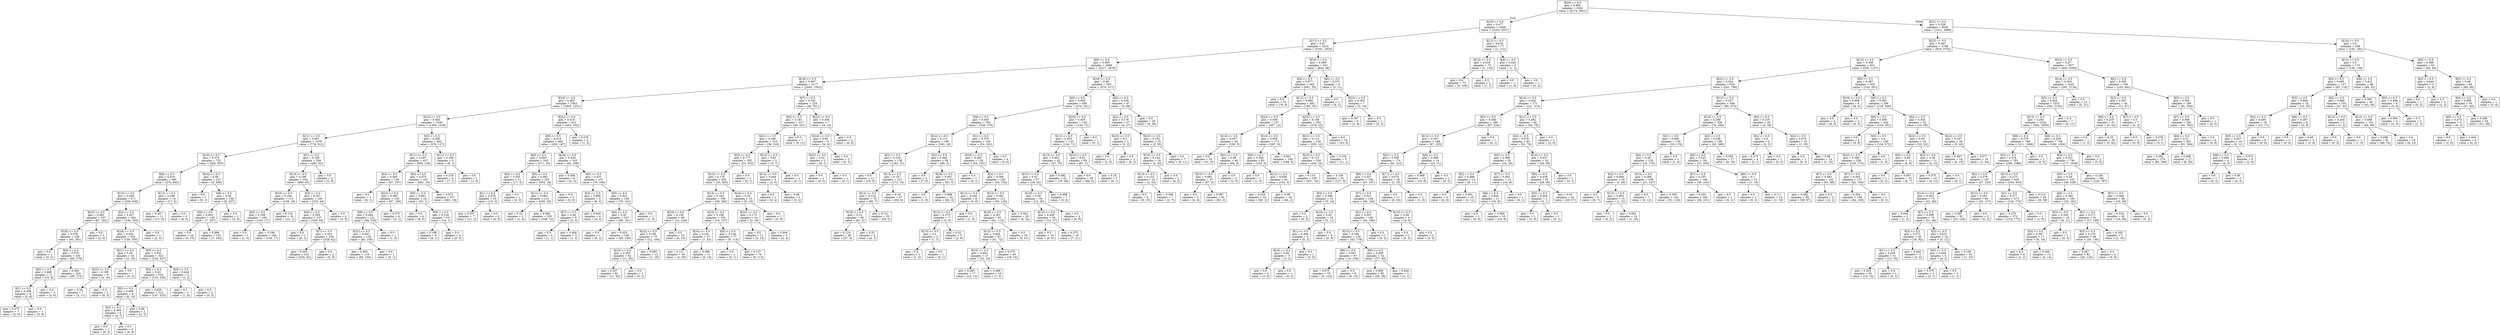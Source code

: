 digraph Tree {
node [shape=box] ;
0 [label="X[20] <= 0.5\ngini = 0.485\nsamples = 6342\nvalue = [4174, 5921]"] ;
1 [label="X[10] <= 0.5\ngini = 0.477\nsamples = 3308\nvalue = [3163, 2037]"] ;
0 -> 1 [labeldistance=2.5, labelangle=45, headlabel="True"] ;
2 [label="X[17] <= 0.5\ngini = 0.47\nsamples = 3231\nvalue = [3161, 1925]"] ;
1 -> 2 ;
3 [label="X[6] <= 0.5\ngini = 0.495\nsamples = 2680\nvalue = [2317, 1879]"] ;
2 -> 3 ;
4 [label="X[18] <= 0.5\ngini = 0.497\nsamples = 2177\nvalue = [1843, 1562]"] ;
3 -> 4 ;
5 [label="X[14] <= 0.5\ngini = 0.482\nsamples = 1953\nvalue = [1803, 1231]"] ;
4 -> 5 ;
6 [label="X[15] <= 0.5\ngini = 0.492\nsamples = 1540\nvalue = [1350, 1039]"] ;
5 -> 6 ;
7 [label="X[11] <= 0.5\ngini = 0.497\nsamples = 1078\nvalue = [774, 912]"] ;
6 -> 7 ;
8 [label="X[16] <= 0.5\ngini = 0.374\nsamples = 722\nvalue = [282, 850]"] ;
7 -> 8 ;
9 [label="X[8] <= 0.5\ngini = 0.419\nsamples = 585\nvalue = [273, 642]"] ;
8 -> 9 ;
10 [label="X[13] <= 0.5\ngini = 0.409\nsamples = 571\nvalue = [256, 636]"] ;
9 -> 10 ;
11 [label="X[23] <= 0.5\ngini = 0.382\nsamples = 237\nvalue = [97, 281]"] ;
10 -> 11 ;
12 [label="X[24] <= 0.5\ngini = 0.378\nsamples = 236\nvalue = [95, 281]"] ;
11 -> 12 ;
13 [label="gini = 0.0\nsamples = 1\nvalue = [0, 2]"] ;
12 -> 13 ;
14 [label="X[4] <= 0.5\ngini = 0.379\nsamples = 235\nvalue = [95, 279]"] ;
12 -> 14 ;
15 [label="X[0] <= 0.5\ngini = 0.469\nsamples = 11\nvalue = [10, 6]"] ;
14 -> 15 ;
16 [label="X[1] <= 0.5\ngini = 0.496\nsamples = 8\nvalue = [5, 6]"] ;
15 -> 16 ;
17 [label="gini = 0.375\nsamples = 7\nvalue = [2, 6]"] ;
16 -> 17 ;
18 [label="gini = 0.0\nsamples = 1\nvalue = [3, 0]"] ;
16 -> 18 ;
19 [label="gini = 0.0\nsamples = 3\nvalue = [5, 0]"] ;
15 -> 19 ;
20 [label="gini = 0.362\nsamples = 224\nvalue = [85, 273]"] ;
14 -> 20 ;
21 [label="gini = 0.0\nsamples = 1\nvalue = [2, 0]"] ;
11 -> 21 ;
22 [label="X[2] <= 0.5\ngini = 0.427\nsamples = 334\nvalue = [159, 355]"] ;
10 -> 22 ;
23 [label="X[24] <= 0.5\ngini = 0.424\nsamples = 333\nvalue = [156, 355]"] ;
22 -> 23 ;
24 [label="X[21] <= 0.5\ngini = 0.18\nsamples = 10\nvalue = [2, 18]"] ;
23 -> 24 ;
25 [label="X[22] <= 0.5\ngini = 0.198\nsamples = 9\nvalue = [2, 16]"] ;
24 -> 25 ;
26 [label="gini = 0.26\nsamples = 7\nvalue = [2, 11]"] ;
25 -> 26 ;
27 [label="gini = 0.0\nsamples = 2\nvalue = [0, 5]"] ;
25 -> 27 ;
28 [label="gini = 0.0\nsamples = 1\nvalue = [0, 2]"] ;
24 -> 28 ;
29 [label="X[5] <= 0.5\ngini = 0.431\nsamples = 323\nvalue = [154, 337]"] ;
23 -> 29 ;
30 [label="X[4] <= 0.5\ngini = 0.43\nsamples = 320\nvalue = [153, 335]"] ;
29 -> 30 ;
31 [label="X[0] <= 0.5\ngini = 0.469\nsamples = 8\nvalue = [6, 10]"] ;
30 -> 31 ;
32 [label="X[3] <= 0.5\ngini = 0.463\nsamples = 6\nvalue = [4, 7]"] ;
31 -> 32 ;
33 [label="gini = 0.0\nsamples = 1\nvalue = [0, 3]"] ;
32 -> 33 ;
34 [label="gini = 0.5\nsamples = 5\nvalue = [4, 4]"] ;
32 -> 34 ;
35 [label="gini = 0.48\nsamples = 2\nvalue = [2, 3]"] ;
31 -> 35 ;
36 [label="gini = 0.429\nsamples = 312\nvalue = [147, 325]"] ;
30 -> 36 ;
37 [label="X[0] <= 0.5\ngini = 0.444\nsamples = 3\nvalue = [1, 2]"] ;
29 -> 37 ;
38 [label="gini = 0.0\nsamples = 1\nvalue = [1, 0]"] ;
37 -> 38 ;
39 [label="gini = 0.0\nsamples = 2\nvalue = [0, 2]"] ;
37 -> 39 ;
40 [label="gini = 0.0\nsamples = 1\nvalue = [3, 0]"] ;
22 -> 40 ;
41 [label="X[12] <= 0.5\ngini = 0.386\nsamples = 14\nvalue = [17, 6]"] ;
9 -> 41 ;
42 [label="gini = 0.457\nsamples = 11\nvalue = [11, 6]"] ;
41 -> 42 ;
43 [label="gini = 0.0\nsamples = 3\nvalue = [6, 0]"] ;
41 -> 43 ;
44 [label="X[24] <= 0.5\ngini = 0.08\nsamples = 137\nvalue = [9, 208]"] ;
8 -> 44 ;
45 [label="gini = 0.0\nsamples = 1\nvalue = [0, 1]"] ;
44 -> 45 ;
46 [label="X[8] <= 0.5\ngini = 0.08\nsamples = 136\nvalue = [9, 207]"] ;
44 -> 46 ;
47 [label="X[4] <= 0.5\ngini = 0.063\nsamples = 135\nvalue = [7, 207]"] ;
46 -> 47 ;
48 [label="gini = 0.0\nsamples = 10\nvalue = [0, 15]"] ;
47 -> 48 ;
49 [label="gini = 0.068\nsamples = 125\nvalue = [7, 192]"] ;
47 -> 49 ;
50 [label="gini = 0.0\nsamples = 1\nvalue = [2, 0]"] ;
46 -> 50 ;
51 [label="X[1] <= 0.5\ngini = 0.199\nsamples = 356\nvalue = [492, 62]"] ;
7 -> 51 ;
52 [label="X[13] <= 0.5\ngini = 0.199\nsamples = 354\nvalue = [490, 62]"] ;
51 -> 52 ;
53 [label="X[16] <= 0.5\ngini = 0.184\nsamples = 115\nvalue = [158, 18]"] ;
52 -> 53 ;
54 [label="X[4] <= 0.5\ngini = 0.188\nsamples = 105\nvalue = [145, 17]"] ;
53 -> 54 ;
55 [label="gini = 0.0\nsamples = 1\nvalue = [1, 0]"] ;
54 -> 55 ;
56 [label="gini = 0.189\nsamples = 104\nvalue = [144, 17]"] ;
54 -> 56 ;
57 [label="gini = 0.133\nsamples = 10\nvalue = [13, 1]"] ;
53 -> 57 ;
58 [label="X[5] <= 0.5\ngini = 0.207\nsamples = 239\nvalue = [332, 44]"] ;
52 -> 58 ;
59 [label="X[0] <= 0.5\ngini = 0.208\nsamples = 237\nvalue = [329, 44]"] ;
58 -> 59 ;
60 [label="gini = 0.0\nsamples = 1\nvalue = [0, 2]"] ;
59 -> 60 ;
61 [label="X[7] <= 0.5\ngini = 0.201\nsamples = 236\nvalue = [329, 42]"] ;
59 -> 61 ;
62 [label="gini = 0.203\nsamples = 233\nvalue = [324, 42]"] ;
61 -> 62 ;
63 [label="gini = 0.0\nsamples = 3\nvalue = [5, 0]"] ;
61 -> 63 ;
64 [label="gini = 0.0\nsamples = 2\nvalue = [3, 0]"] ;
58 -> 64 ;
65 [label="gini = 0.0\nsamples = 2\nvalue = [2, 0]"] ;
51 -> 65 ;
66 [label="X[3] <= 0.5\ngini = 0.296\nsamples = 462\nvalue = [576, 127]"] ;
6 -> 66 ;
67 [label="X[11] <= 0.5\ngini = 0.297\nsamples = 457\nvalue = [568, 126]"] ;
66 -> 67 ;
68 [label="X[4] <= 0.5\ngini = 0.495\nsamples = 126\nvalue = [87, 107]"] ;
67 -> 68 ;
69 [label="gini = 0.0\nsamples = 1\nvalue = [0, 1]"] ;
68 -> 69 ;
70 [label="X[23] <= 0.5\ngini = 0.495\nsamples = 125\nvalue = [87, 106]"] ;
68 -> 70 ;
71 [label="X[8] <= 0.5\ngini = 0.494\nsamples = 121\nvalue = [84, 105]"] ;
70 -> 71 ;
72 [label="X[22] <= 0.5\ngini = 0.493\nsamples = 120\nvalue = [83, 105]"] ;
71 -> 72 ;
73 [label="gini = 0.494\nsamples = 119\nvalue = [83, 104]"] ;
72 -> 73 ;
74 [label="gini = 0.0\nsamples = 1\nvalue = [0, 1]"] ;
72 -> 74 ;
75 [label="gini = 0.0\nsamples = 1\nvalue = [1, 0]"] ;
71 -> 75 ;
76 [label="gini = 0.375\nsamples = 4\nvalue = [3, 1]"] ;
70 -> 76 ;
77 [label="X[4] <= 0.5\ngini = 0.073\nsamples = 331\nvalue = [481, 19]"] ;
67 -> 77 ;
78 [label="X[0] <= 0.5\ngini = 0.091\nsamples = 14\nvalue = [20, 1]"] ;
77 -> 78 ;
79 [label="gini = 0.0\nsamples = 4\nvalue = [6, 0]"] ;
78 -> 79 ;
80 [label="X[5] <= 0.5\ngini = 0.124\nsamples = 10\nvalue = [14, 1]"] ;
78 -> 80 ;
81 [label="gini = 0.198\nsamples = 6\nvalue = [8, 1]"] ;
80 -> 81 ;
82 [label="gini = 0.0\nsamples = 4\nvalue = [6, 0]"] ;
80 -> 82 ;
83 [label="gini = 0.072\nsamples = 317\nvalue = [461, 18]"] ;
77 -> 83 ;
84 [label="X[11] <= 0.5\ngini = 0.198\nsamples = 5\nvalue = [8, 1]"] ;
66 -> 84 ;
85 [label="gini = 0.219\nsamples = 4\nvalue = [7, 1]"] ;
84 -> 85 ;
86 [label="gini = 0.0\nsamples = 1\nvalue = [1, 0]"] ;
84 -> 86 ;
87 [label="X[22] <= 0.5\ngini = 0.418\nsamples = 413\nvalue = [453, 192]"] ;
5 -> 87 ;
88 [label="X[9] <= 0.5\ngini = 0.414\nsamples = 408\nvalue = [452, 187]"] ;
87 -> 88 ;
89 [label="X[0] <= 0.5\ngini = 0.093\nsamples = 245\nvalue = [371, 19]"] ;
88 -> 89 ;
90 [label="X[4] <= 0.5\ngini = 0.255\nsamples = 11\nvalue = [17, 3]"] ;
89 -> 90 ;
91 [label="X[1] <= 0.5\ngini = 0.278\nsamples = 10\nvalue = [15, 3]"] ;
90 -> 91 ;
92 [label="gini = 0.337\nsamples = 7\nvalue = [11, 3]"] ;
91 -> 92 ;
93 [label="gini = 0.0\nsamples = 3\nvalue = [4, 0]"] ;
91 -> 93 ;
94 [label="gini = 0.0\nsamples = 1\nvalue = [2, 0]"] ;
90 -> 94 ;
95 [label="X[5] <= 0.5\ngini = 0.083\nsamples = 234\nvalue = [354, 16]"] ;
89 -> 95 ;
96 [label="X[11] <= 0.5\ngini = 0.084\nsamples = 231\nvalue = [349, 16]"] ;
95 -> 96 ;
97 [label="gini = 0.32\nsamples = 2\nvalue = [1, 4]"] ;
96 -> 97 ;
98 [label="gini = 0.064\nsamples = 229\nvalue = [348, 12]"] ;
96 -> 98 ;
99 [label="gini = 0.0\nsamples = 3\nvalue = [5, 0]"] ;
95 -> 99 ;
100 [label="X[24] <= 0.5\ngini = 0.439\nsamples = 163\nvalue = [81, 168]"] ;
88 -> 100 ;
101 [label="gini = 0.408\nsamples = 6\nvalue = [5, 2]"] ;
100 -> 101 ;
102 [label="X[0] <= 0.5\ngini = 0.431\nsamples = 157\nvalue = [76, 166]"] ;
100 -> 102 ;
103 [label="X[3] <= 0.5\ngini = 0.496\nsamples = 9\nvalue = [6, 5]"] ;
102 -> 103 ;
104 [label="X[7] <= 0.5\ngini = 0.48\nsamples = 5\nvalue = [2, 3]"] ;
103 -> 104 ;
105 [label="gini = 0.5\nsamples = 2\nvalue = [1, 1]"] ;
104 -> 105 ;
106 [label="gini = 0.444\nsamples = 3\nvalue = [1, 2]"] ;
104 -> 106 ;
107 [label="gini = 0.444\nsamples = 4\nvalue = [4, 2]"] ;
103 -> 107 ;
108 [label="X[5] <= 0.5\ngini = 0.422\nsamples = 148\nvalue = [70, 161]"] ;
102 -> 108 ;
109 [label="X[4] <= 0.5\ngini = 0.42\nsamples = 147\nvalue = [69, 161]"] ;
108 -> 109 ;
110 [label="gini = 0.0\nsamples = 1\nvalue = [0, 2]"] ;
109 -> 110 ;
111 [label="gini = 0.422\nsamples = 146\nvalue = [69, 159]"] ;
109 -> 111 ;
112 [label="gini = 0.0\nsamples = 1\nvalue = [1, 0]"] ;
108 -> 112 ;
113 [label="gini = 0.278\nsamples = 5\nvalue = [1, 5]"] ;
87 -> 113 ;
114 [label="X[7] <= 0.5\ngini = 0.192\nsamples = 224\nvalue = [40, 331]"] ;
4 -> 114 ;
115 [label="X[5] <= 0.5\ngini = 0.181\nsamples = 217\nvalue = [36, 321]"] ;
114 -> 115 ;
116 [label="X[21] <= 0.5\ngini = 0.186\nsamples = 210\nvalue = [36, 310]"] ;
115 -> 116 ;
117 [label="X[3] <= 0.5\ngini = 0.177\nsamples = 205\nvalue = [33, 303]"] ;
116 -> 117 ;
118 [label="X[15] <= 0.5\ngini = 0.178\nsamples = 204\nvalue = [33, 302]"] ;
117 -> 118 ;
119 [label="X[14] <= 0.5\ngini = 0.164\nsamples = 189\nvalue = [28, 283]"] ;
118 -> 119 ;
120 [label="X[24] <= 0.5\ngini = 0.159\nsamples = 85\nvalue = [12, 126]"] ;
119 -> 120 ;
121 [label="X[22] <= 0.5\ngini = 0.185\nsamples = 75\nvalue = [12, 104]"] ;
120 -> 121 ;
122 [label="X[16] <= 0.5\ngini = 0.203\nsamples = 62\nvalue = [11, 85]"] ;
121 -> 122 ;
123 [label="gini = 0.207\nsamples = 61\nvalue = [11, 83]"] ;
122 -> 123 ;
124 [label="gini = 0.0\nsamples = 1\nvalue = [0, 2]"] ;
122 -> 124 ;
125 [label="gini = 0.095\nsamples = 13\nvalue = [1, 19]"] ;
121 -> 125 ;
126 [label="gini = 0.0\nsamples = 10\nvalue = [0, 22]"] ;
120 -> 126 ;
127 [label="X[23] <= 0.5\ngini = 0.168\nsamples = 104\nvalue = [16, 157]"] ;
119 -> 127 ;
128 [label="X[24] <= 0.5\ngini = 0.241\nsamples = 27\nvalue = [7, 43]"] ;
127 -> 128 ;
129 [label="gini = 0.121\nsamples = 16\nvalue = [2, 29]"] ;
128 -> 129 ;
130 [label="gini = 0.388\nsamples = 11\nvalue = [5, 14]"] ;
128 -> 130 ;
131 [label="X[0] <= 0.5\ngini = 0.136\nsamples = 77\nvalue = [9, 114]"] ;
127 -> 131 ;
132 [label="gini = 0.0\nsamples = 1\nvalue = [0, 1]"] ;
131 -> 132 ;
133 [label="gini = 0.137\nsamples = 76\nvalue = [9, 113]"] ;
131 -> 133 ;
134 [label="X[24] <= 0.5\ngini = 0.33\nsamples = 15\nvalue = [5, 19]"] ;
118 -> 134 ;
135 [label="X[22] <= 0.5\ngini = 0.172\nsamples = 14\nvalue = [2, 19]"] ;
134 -> 135 ;
136 [label="gini = 0.0\nsamples = 11\nvalue = [0, 15]"] ;
135 -> 136 ;
137 [label="gini = 0.444\nsamples = 3\nvalue = [2, 4]"] ;
135 -> 137 ;
138 [label="gini = 0.0\nsamples = 1\nvalue = [3, 0]"] ;
134 -> 138 ;
139 [label="gini = 0.0\nsamples = 1\nvalue = [0, 1]"] ;
117 -> 139 ;
140 [label="X[13] <= 0.5\ngini = 0.42\nsamples = 5\nvalue = [3, 7]"] ;
116 -> 140 ;
141 [label="X[14] <= 0.5\ngini = 0.444\nsamples = 4\nvalue = [3, 6]"] ;
140 -> 141 ;
142 [label="gini = 0.0\nsamples = 1\nvalue = [0, 4]"] ;
141 -> 142 ;
143 [label="gini = 0.48\nsamples = 3\nvalue = [3, 2]"] ;
141 -> 143 ;
144 [label="gini = 0.0\nsamples = 1\nvalue = [0, 1]"] ;
140 -> 144 ;
145 [label="gini = 0.0\nsamples = 7\nvalue = [0, 11]"] ;
115 -> 145 ;
146 [label="X[22] <= 0.5\ngini = 0.408\nsamples = 7\nvalue = [4, 10]"] ;
114 -> 146 ;
147 [label="X[14] <= 0.5\ngini = 0.48\nsamples = 5\nvalue = [4, 6]"] ;
146 -> 147 ;
148 [label="X[23] <= 0.5\ngini = 0.32\nsamples = 2\nvalue = [4, 1]"] ;
147 -> 148 ;
149 [label="gini = 0.0\nsamples = 1\nvalue = [4, 0]"] ;
148 -> 149 ;
150 [label="gini = 0.0\nsamples = 1\nvalue = [0, 1]"] ;
148 -> 150 ;
151 [label="gini = 0.0\nsamples = 3\nvalue = [0, 5]"] ;
147 -> 151 ;
152 [label="gini = 0.0\nsamples = 2\nvalue = [0, 4]"] ;
146 -> 152 ;
153 [label="X[18] <= 0.5\ngini = 0.48\nsamples = 503\nvalue = [474, 317]"] ;
3 -> 153 ;
154 [label="X[0] <= 0.5\ngini = 0.454\nsamples = 456\nvalue = [470, 251]"] ;
153 -> 154 ;
155 [label="X[9] <= 0.5\ngini = 0.454\nsamples = 330\nvalue = [336, 179]"] ;
154 -> 155 ;
156 [label="X[14] <= 0.5\ngini = 0.113\nsamples = 196\nvalue = [282, 18]"] ;
155 -> 156 ;
157 [label="X[2] <= 0.5\ngini = 0.134\nsamples = 138\nvalue = [192, 15]"] ;
156 -> 157 ;
158 [label="gini = 0.0\nsamples = 11\nvalue = [19, 0]"] ;
157 -> 158 ;
159 [label="X[13] <= 0.5\ngini = 0.147\nsamples = 127\nvalue = [173, 15]"] ;
157 -> 159 ;
160 [label="X[12] <= 0.5\ngini = 0.134\nsamples = 70\nvalue = [90, 7]"] ;
159 -> 160 ;
161 [label="X[16] <= 0.5\ngini = 0.14\nsamples = 50\nvalue = [61, 5]"] ;
160 -> 161 ;
162 [label="gini = 0.123\nsamples = 46\nvalue = [57, 4]"] ;
161 -> 162 ;
163 [label="gini = 0.32\nsamples = 4\nvalue = [4, 1]"] ;
161 -> 163 ;
164 [label="gini = 0.121\nsamples = 20\nvalue = [29, 2]"] ;
160 -> 164 ;
165 [label="gini = 0.16\nsamples = 57\nvalue = [83, 8]"] ;
159 -> 165 ;
166 [label="X[2] <= 0.5\ngini = 0.062\nsamples = 58\nvalue = [90, 3]"] ;
156 -> 166 ;
167 [label="gini = 0.0\nsamples = 5\nvalue = [7, 0]"] ;
166 -> 167 ;
168 [label="X[24] <= 0.5\ngini = 0.067\nsamples = 53\nvalue = [83, 3]"] ;
166 -> 168 ;
169 [label="gini = 0.0\nsamples = 1\nvalue = [1, 0]"] ;
168 -> 169 ;
170 [label="gini = 0.068\nsamples = 52\nvalue = [82, 3]"] ;
168 -> 170 ;
171 [label="X[1] <= 0.5\ngini = 0.376\nsamples = 134\nvalue = [54, 161]"] ;
155 -> 171 ;
172 [label="X[24] <= 0.5\ngini = 0.383\nsamples = 130\nvalue = [54, 155]"] ;
171 -> 172 ;
173 [label="gini = 0.0\nsamples = 1\nvalue = [0, 1]"] ;
172 -> 173 ;
174 [label="X[2] <= 0.5\ngini = 0.384\nsamples = 129\nvalue = [54, 154]"] ;
172 -> 174 ;
175 [label="X[12] <= 0.5\ngini = 0.426\nsamples = 8\nvalue = [4, 9]"] ;
174 -> 175 ;
176 [label="X[13] <= 0.5\ngini = 0.375\nsamples = 7\nvalue = [3, 9]"] ;
175 -> 176 ;
177 [label="X[15] <= 0.5\ngini = 0.5\nsamples = 2\nvalue = [1, 1]"] ;
176 -> 177 ;
178 [label="gini = 0.0\nsamples = 1\nvalue = [1, 0]"] ;
177 -> 178 ;
179 [label="gini = 0.0\nsamples = 1\nvalue = [0, 1]"] ;
177 -> 179 ;
180 [label="gini = 0.32\nsamples = 5\nvalue = [2, 8]"] ;
176 -> 180 ;
181 [label="gini = 0.0\nsamples = 1\nvalue = [1, 0]"] ;
175 -> 181 ;
182 [label="X[12] <= 0.5\ngini = 0.381\nsamples = 121\nvalue = [50, 145]"] ;
174 -> 182 ;
183 [label="X[16] <= 0.5\ngini = 0.391\nsamples = 92\nvalue = [41, 113]"] ;
182 -> 183 ;
184 [label="X[13] <= 0.5\ngini = 0.462\nsamples = 67\nvalue = [41, 72]"] ;
183 -> 184 ;
185 [label="X[15] <= 0.5\ngini = 0.493\nsamples = 27\nvalue = [23, 18]"] ;
184 -> 185 ;
186 [label="gini = 0.495\nsamples = 17\nvalue = [16, 13]"] ;
185 -> 186 ;
187 [label="gini = 0.486\nsamples = 10\nvalue = [7, 5]"] ;
185 -> 187 ;
188 [label="gini = 0.375\nsamples = 40\nvalue = [18, 54]"] ;
184 -> 188 ;
189 [label="gini = 0.0\nsamples = 25\nvalue = [0, 41]"] ;
183 -> 189 ;
190 [label="gini = 0.343\nsamples = 29\nvalue = [9, 32]"] ;
182 -> 190 ;
191 [label="gini = 0.0\nsamples = 4\nvalue = [0, 6]"] ;
171 -> 191 ;
192 [label="X[23] <= 0.5\ngini = 0.455\nsamples = 126\nvalue = [134, 72]"] ;
154 -> 192 ;
193 [label="X[11] <= 0.5\ngini = 0.453\nsamples = 125\nvalue = [134, 71]"] ;
192 -> 193 ;
194 [label="X[13] <= 0.5\ngini = 0.452\nsamples = 62\nvalue = [37, 70]"] ;
193 -> 194 ;
195 [label="X[15] <= 0.5\ngini = 0.42\nsamples = 37\nvalue = [18, 42]"] ;
194 -> 195 ;
196 [label="X[16] <= 0.5\ngini = 0.39\nsamples = 30\nvalue = [13, 36]"] ;
195 -> 196 ;
197 [label="X[12] <= 0.5\ngini = 0.439\nsamples = 26\nvalue = [13, 27]"] ;
196 -> 197 ;
198 [label="gini = 0.5\nsamples = 10\nvalue = [6, 6]"] ;
197 -> 198 ;
199 [label="gini = 0.375\nsamples = 16\nvalue = [7, 21]"] ;
197 -> 199 ;
200 [label="gini = 0.0\nsamples = 4\nvalue = [0, 9]"] ;
196 -> 200 ;
201 [label="gini = 0.496\nsamples = 7\nvalue = [5, 6]"] ;
195 -> 201 ;
202 [label="gini = 0.482\nsamples = 25\nvalue = [19, 28]"] ;
194 -> 202 ;
203 [label="X[12] <= 0.5\ngini = 0.02\nsamples = 63\nvalue = [97, 1]"] ;
193 -> 203 ;
204 [label="gini = 0.0\nsamples = 58\nvalue = [88, 0]"] ;
203 -> 204 ;
205 [label="gini = 0.18\nsamples = 5\nvalue = [9, 1]"] ;
203 -> 205 ;
206 [label="gini = 0.0\nsamples = 1\nvalue = [0, 1]"] ;
192 -> 206 ;
207 [label="X[0] <= 0.5\ngini = 0.108\nsamples = 47\nvalue = [4, 66]"] ;
153 -> 207 ;
208 [label="X[2] <= 0.5\ngini = 0.176\nsamples = 27\nvalue = [4, 37]"] ;
207 -> 208 ;
209 [label="X[23] <= 0.5\ngini = 0.5\nsamples = 2\nvalue = [2, 2]"] ;
208 -> 209 ;
210 [label="gini = 0.0\nsamples = 1\nvalue = [2, 0]"] ;
209 -> 210 ;
211 [label="gini = 0.0\nsamples = 1\nvalue = [0, 2]"] ;
209 -> 211 ;
212 [label="X[22] <= 0.5\ngini = 0.102\nsamples = 25\nvalue = [2, 35]"] ;
208 -> 212 ;
213 [label="X[16] <= 0.5\ngini = 0.142\nsamples = 18\nvalue = [2, 24]"] ;
212 -> 213 ;
214 [label="X[13] <= 0.5\ngini = 0.153\nsamples = 16\nvalue = [2, 22]"] ;
213 -> 214 ;
215 [label="gini = 0.0\nsamples = 9\nvalue = [0, 15]"] ;
214 -> 215 ;
216 [label="gini = 0.346\nsamples = 7\nvalue = [2, 7]"] ;
214 -> 216 ;
217 [label="gini = 0.0\nsamples = 2\nvalue = [0, 2]"] ;
213 -> 217 ;
218 [label="gini = 0.0\nsamples = 7\nvalue = [0, 11]"] ;
212 -> 218 ;
219 [label="gini = 0.0\nsamples = 20\nvalue = [0, 29]"] ;
207 -> 219 ;
220 [label="X[16] <= 0.5\ngini = 0.098\nsamples = 551\nvalue = [844, 46]"] ;
2 -> 220 ;
221 [label="X[4] <= 0.5\ngini = 0.077\nsamples = 543\nvalue = [841, 35]"] ;
220 -> 221 ;
222 [label="gini = 0.0\nsamples = 51\nvalue = [76, 0]"] ;
221 -> 222 ;
223 [label="X[13] <= 0.5\ngini = 0.084\nsamples = 492\nvalue = [765, 35]"] ;
221 -> 223 ;
224 [label="X[24] <= 0.5\ngini = 0.058\nsamples = 237\nvalue = [387, 12]"] ;
223 -> 224 ;
225 [label="X[14] <= 0.5\ngini = 0.057\nsamples = 65\nvalue = [100, 3]"] ;
224 -> 225 ;
226 [label="gini = 0.0\nsamples = 16\nvalue = [31, 0]"] ;
225 -> 226 ;
227 [label="X[21] <= 0.5\ngini = 0.08\nsamples = 49\nvalue = [69, 3]"] ;
225 -> 227 ;
228 [label="X[23] <= 0.5\ngini = 0.082\nsamples = 47\nvalue = [67, 3]"] ;
227 -> 228 ;
229 [label="gini = 0.0\nsamples = 2\nvalue = [4, 0]"] ;
228 -> 229 ;
230 [label="gini = 0.087\nsamples = 45\nvalue = [63, 3]"] ;
228 -> 230 ;
231 [label="gini = 0.0\nsamples = 2\nvalue = [2, 0]"] ;
227 -> 231 ;
232 [label="X[14] <= 0.5\ngini = 0.059\nsamples = 172\nvalue = [287, 9]"] ;
224 -> 232 ;
233 [label="X[0] <= 0.5\ngini = 0.055\nsamples = 63\nvalue = [103, 3]"] ;
232 -> 233 ;
234 [label="gini = 0.0\nsamples = 1\nvalue = [1, 0]"] ;
233 -> 234 ;
235 [label="X[12] <= 0.5\ngini = 0.056\nsamples = 62\nvalue = [102, 3]"] ;
233 -> 235 ;
236 [label="gini = 0.034\nsamples = 33\nvalue = [56, 1]"] ;
235 -> 236 ;
237 [label="gini = 0.08\nsamples = 29\nvalue = [46, 2]"] ;
235 -> 237 ;
238 [label="gini = 0.061\nsamples = 109\nvalue = [184, 6]"] ;
232 -> 238 ;
239 [label="X[22] <= 0.5\ngini = 0.108\nsamples = 255\nvalue = [378, 23]"] ;
223 -> 239 ;
240 [label="X[21] <= 0.5\ngini = 0.114\nsamples = 239\nvalue = [355, 23]"] ;
239 -> 240 ;
241 [label="X[23] <= 0.5\ngini = 0.113\nsamples = 230\nvalue = [344, 22]"] ;
240 -> 241 ;
242 [label="gini = 0.119\nsamples = 139\nvalue = [207, 14]"] ;
241 -> 242 ;
243 [label="gini = 0.104\nsamples = 91\nvalue = [137, 8]"] ;
241 -> 243 ;
244 [label="gini = 0.153\nsamples = 9\nvalue = [11, 1]"] ;
240 -> 244 ;
245 [label="gini = 0.0\nsamples = 16\nvalue = [23, 0]"] ;
239 -> 245 ;
246 [label="X[0] <= 0.5\ngini = 0.337\nsamples = 8\nvalue = [3, 11]"] ;
220 -> 246 ;
247 [label="gini = 0.0\nsamples = 1\nvalue = [0, 1]"] ;
246 -> 247 ;
248 [label="X[23] <= 0.5\ngini = 0.355\nsamples = 7\nvalue = [3, 10]"] ;
246 -> 248 ;
249 [label="gini = 0.397\nsamples = 6\nvalue = [3, 8]"] ;
248 -> 249 ;
250 [label="gini = 0.0\nsamples = 1\nvalue = [0, 2]"] ;
248 -> 250 ;
251 [label="X[12] <= 0.5\ngini = 0.034\nsamples = 77\nvalue = [2, 112]"] ;
1 -> 251 ;
252 [label="X[13] <= 0.5\ngini = 0.018\nsamples = 75\nvalue = [1, 110]"] ;
251 -> 252 ;
253 [label="gini = 0.0\nsamples = 73\nvalue = [0, 109]"] ;
252 -> 253 ;
254 [label="gini = 0.5\nsamples = 2\nvalue = [1, 1]"] ;
252 -> 254 ;
255 [label="X[4] <= 0.5\ngini = 0.444\nsamples = 2\nvalue = [1, 2]"] ;
251 -> 255 ;
256 [label="gini = 0.0\nsamples = 1\nvalue = [1, 0]"] ;
255 -> 256 ;
257 [label="gini = 0.0\nsamples = 1\nvalue = [0, 2]"] ;
255 -> 257 ;
258 [label="X[21] <= 0.5\ngini = 0.328\nsamples = 3034\nvalue = [1011, 3884]"] ;
0 -> 258 [labeldistance=2.5, labelangle=-45, headlabel="False"] ;
259 [label="X[23] <= 0.5\ngini = 0.297\nsamples = 2798\nvalue = [819, 3702]"] ;
258 -> 259 ;
260 [label="X[13] <= 0.5\ngini = 0.346\nsamples = 921\nvalue = [326, 1137]"] ;
259 -> 260 ;
261 [label="X[22] <= 0.5\ngini = 0.324\nsamples = 619\nvalue = [201, 786]"] ;
260 -> 261 ;
262 [label="X[14] <= 0.5\ngini = 0.402\nsamples = 271\nvalue = [121, 313]"] ;
261 -> 262 ;
263 [label="X[5] <= 0.5\ngini = 0.346\nsamples = 189\nvalue = [67, 234]"] ;
262 -> 263 ;
264 [label="X[12] <= 0.5\ngini = 0.347\nsamples = 188\nvalue = [67, 233]"] ;
263 -> 264 ;
265 [label="X[2] <= 0.5\ngini = 0.308\nsamples = 174\nvalue = [52, 222]"] ;
264 -> 265 ;
266 [label="X[9] <= 0.5\ngini = 0.327\nsamples = 156\nvalue = [51, 197]"] ;
265 -> 266 ;
267 [label="X[4] <= 0.5\ngini = 0.388\nsamples = 12\nvalue = [5, 14]"] ;
266 -> 267 ;
268 [label="gini = 0.0\nsamples = 2\nvalue = [0, 3]"] ;
267 -> 268 ;
269 [label="X[10] <= 0.5\ngini = 0.43\nsamples = 10\nvalue = [5, 11]"] ;
267 -> 269 ;
270 [label="X[1] <= 0.5\ngini = 0.408\nsamples = 4\nvalue = [5, 2]"] ;
269 -> 270 ;
271 [label="X[16] <= 0.5\ngini = 0.48\nsamples = 3\nvalue = [3, 2]"] ;
270 -> 271 ;
272 [label="gini = 0.0\nsamples = 2\nvalue = [3, 0]"] ;
271 -> 272 ;
273 [label="gini = 0.0\nsamples = 1\nvalue = [0, 2]"] ;
271 -> 273 ;
274 [label="gini = 0.0\nsamples = 1\nvalue = [2, 0]"] ;
270 -> 274 ;
275 [label="gini = 0.0\nsamples = 6\nvalue = [0, 9]"] ;
269 -> 275 ;
276 [label="X[7] <= 0.5\ngini = 0.321\nsamples = 144\nvalue = [46, 183]"] ;
266 -> 276 ;
277 [label="X[1] <= 0.5\ngini = 0.307\nsamples = 140\nvalue = [42, 180]"] ;
276 -> 277 ;
278 [label="X[15] <= 0.5\ngini = 0.309\nsamples = 139\nvalue = [42, 178]"] ;
277 -> 278 ;
279 [label="X[6] <= 0.5\ngini = 0.067\nsamples = 87\nvalue = [5, 138]"] ;
278 -> 279 ;
280 [label="gini = 0.075\nsamples = 79\nvalue = [5, 123]"] ;
279 -> 280 ;
281 [label="gini = 0.0\nsamples = 8\nvalue = [0, 15]"] ;
279 -> 281 ;
282 [label="X[6] <= 0.5\ngini = 0.499\nsamples = 52\nvalue = [37, 40]"] ;
278 -> 282 ;
283 [label="gini = 0.499\nsamples = 50\nvalue = [35, 39]"] ;
282 -> 283 ;
284 [label="gini = 0.444\nsamples = 2\nvalue = [2, 1]"] ;
282 -> 284 ;
285 [label="gini = 0.0\nsamples = 1\nvalue = [0, 2]"] ;
277 -> 285 ;
286 [label="X[15] <= 0.5\ngini = 0.49\nsamples = 4\nvalue = [4, 3]"] ;
276 -> 286 ;
287 [label="gini = 0.0\nsamples = 1\nvalue = [0, 3]"] ;
286 -> 287 ;
288 [label="gini = 0.0\nsamples = 3\nvalue = [4, 0]"] ;
286 -> 288 ;
289 [label="X[11] <= 0.5\ngini = 0.074\nsamples = 18\nvalue = [1, 25]"] ;
265 -> 289 ;
290 [label="gini = 0.0\nsamples = 17\nvalue = [0, 25]"] ;
289 -> 290 ;
291 [label="gini = 0.0\nsamples = 1\nvalue = [1, 0]"] ;
289 -> 291 ;
292 [label="X[6] <= 0.5\ngini = 0.488\nsamples = 14\nvalue = [15, 11]"] ;
264 -> 292 ;
293 [label="gini = 0.469\nsamples = 13\nvalue = [15, 9]"] ;
292 -> 293 ;
294 [label="gini = 0.0\nsamples = 1\nvalue = [0, 2]"] ;
292 -> 294 ;
295 [label="gini = 0.0\nsamples = 1\nvalue = [0, 1]"] ;
263 -> 295 ;
296 [label="X[11] <= 0.5\ngini = 0.482\nsamples = 82\nvalue = [54, 79]"] ;
262 -> 296 ;
297 [label="X[4] <= 0.5\ngini = 0.479\nsamples = 80\nvalue = [52, 79]"] ;
296 -> 297 ;
298 [label="X[0] <= 0.5\ngini = 0.496\nsamples = 25\nvalue = [24, 20]"] ;
297 -> 298 ;
299 [label="X[2] <= 0.5\ngini = 0.488\nsamples = 13\nvalue = [8, 11]"] ;
298 -> 299 ;
300 [label="gini = 0.0\nsamples = 3\nvalue = [4, 0]"] ;
299 -> 300 ;
301 [label="gini = 0.391\nsamples = 10\nvalue = [4, 11]"] ;
299 -> 301 ;
302 [label="X[7] <= 0.5\ngini = 0.461\nsamples = 12\nvalue = [16, 9]"] ;
298 -> 302 ;
303 [label="X[6] <= 0.5\ngini = 0.444\nsamples = 11\nvalue = [16, 8]"] ;
302 -> 303 ;
304 [label="gini = 0.0\nsamples = 1\nvalue = [6, 0]"] ;
303 -> 304 ;
305 [label="gini = 0.494\nsamples = 10\nvalue = [10, 8]"] ;
303 -> 305 ;
306 [label="gini = 0.0\nsamples = 1\nvalue = [0, 1]"] ;
302 -> 306 ;
307 [label="X[10] <= 0.5\ngini = 0.437\nsamples = 55\nvalue = [28, 59]"] ;
297 -> 307 ;
308 [label="X[0] <= 0.5\ngini = 0.439\nsamples = 54\nvalue = [28, 58]"] ;
307 -> 308 ;
309 [label="X[3] <= 0.5\ngini = 0.444\nsamples = 2\nvalue = [2, 1]"] ;
308 -> 309 ;
310 [label="gini = 0.0\nsamples = 1\nvalue = [2, 0]"] ;
309 -> 310 ;
311 [label="gini = 0.0\nsamples = 1\nvalue = [0, 1]"] ;
309 -> 311 ;
312 [label="gini = 0.43\nsamples = 52\nvalue = [26, 57]"] ;
308 -> 312 ;
313 [label="gini = 0.0\nsamples = 1\nvalue = [0, 1]"] ;
307 -> 313 ;
314 [label="gini = 0.0\nsamples = 2\nvalue = [2, 0]"] ;
296 -> 314 ;
315 [label="X[12] <= 0.5\ngini = 0.247\nsamples = 348\nvalue = [80, 473]"] ;
261 -> 315 ;
316 [label="X[14] <= 0.5\ngini = 0.249\nsamples = 328\nvalue = [76, 445]"] ;
315 -> 316 ;
317 [label="X[1] <= 0.5\ngini = 0.266\nsamples = 130\nvalue = [33, 176]"] ;
316 -> 317 ;
318 [label="X[4] <= 0.5\ngini = 0.26\nsamples = 129\nvalue = [32, 176]"] ;
317 -> 318 ;
319 [label="X[2] <= 0.5\ngini = 0.064\nsamples = 20\nvalue = [1, 29]"] ;
318 -> 319 ;
320 [label="gini = 0.0\nsamples = 5\nvalue = [0, 7]"] ;
319 -> 320 ;
321 [label="X[15] <= 0.5\ngini = 0.083\nsamples = 15\nvalue = [1, 22]"] ;
319 -> 321 ;
322 [label="gini = 0.0\nsamples = 1\nvalue = [0, 2]"] ;
321 -> 322 ;
323 [label="gini = 0.091\nsamples = 14\nvalue = [1, 20]"] ;
321 -> 323 ;
324 [label="X[15] <= 0.5\ngini = 0.288\nsamples = 109\nvalue = [31, 147]"] ;
318 -> 324 ;
325 [label="gini = 0.0\nsamples = 7\nvalue = [0, 13]"] ;
324 -> 325 ;
326 [label="gini = 0.305\nsamples = 102\nvalue = [31, 134]"] ;
324 -> 326 ;
327 [label="gini = 0.0\nsamples = 1\nvalue = [1, 0]"] ;
317 -> 327 ;
328 [label="X[2] <= 0.5\ngini = 0.238\nsamples = 198\nvalue = [43, 269]"] ;
316 -> 328 ;
329 [label="X[6] <= 0.5\ngini = 0.225\nsamples = 181\nvalue = [37, 250]"] ;
328 -> 329 ;
330 [label="X[7] <= 0.5\ngini = 0.233\nsamples = 166\nvalue = [36, 232]"] ;
329 -> 330 ;
331 [label="gini = 0.233\nsamples = 165\nvalue = [36, 231]"] ;
330 -> 331 ;
332 [label="gini = 0.0\nsamples = 1\nvalue = [0, 1]"] ;
330 -> 332 ;
333 [label="X[0] <= 0.5\ngini = 0.1\nsamples = 15\nvalue = [1, 18]"] ;
329 -> 333 ;
334 [label="gini = 0.0\nsamples = 1\nvalue = [0, 2]"] ;
333 -> 334 ;
335 [label="gini = 0.111\nsamples = 14\nvalue = [1, 16]"] ;
333 -> 335 ;
336 [label="gini = 0.365\nsamples = 17\nvalue = [6, 19]"] ;
328 -> 336 ;
337 [label="X[0] <= 0.5\ngini = 0.219\nsamples = 20\nvalue = [4, 28]"] ;
315 -> 337 ;
338 [label="X[1] <= 0.5\ngini = 0.5\nsamples = 5\nvalue = [3, 3]"] ;
337 -> 338 ;
339 [label="gini = 0.375\nsamples = 4\nvalue = [3, 1]"] ;
338 -> 339 ;
340 [label="gini = 0.0\nsamples = 1\nvalue = [0, 2]"] ;
338 -> 340 ;
341 [label="X[4] <= 0.5\ngini = 0.074\nsamples = 15\nvalue = [1, 25]"] ;
337 -> 341 ;
342 [label="gini = 0.0\nsamples = 1\nvalue = [0, 2]"] ;
341 -> 342 ;
343 [label="gini = 0.08\nsamples = 14\nvalue = [1, 23]"] ;
341 -> 343 ;
344 [label="X[9] <= 0.5\ngini = 0.387\nsamples = 302\nvalue = [125, 351]"] ;
260 -> 344 ;
345 [label="X[10] <= 0.5\ngini = 0.496\nsamples = 6\nvalue = [6, 5]"] ;
344 -> 345 ;
346 [label="gini = 0.0\nsamples = 4\nvalue = [6, 0]"] ;
345 -> 346 ;
347 [label="gini = 0.0\nsamples = 2\nvalue = [0, 5]"] ;
345 -> 347 ;
348 [label="X[6] <= 0.5\ngini = 0.381\nsamples = 296\nvalue = [119, 346]"] ;
344 -> 348 ;
349 [label="X[0] <= 0.5\ngini = 0.394\nsamples = 244\nvalue = [104, 281]"] ;
348 -> 349 ;
350 [label="gini = 0.0\nsamples = 4\nvalue = [0, 8]"] ;
349 -> 350 ;
351 [label="X[5] <= 0.5\ngini = 0.4\nsamples = 240\nvalue = [104, 273]"] ;
349 -> 351 ;
352 [label="X[22] <= 0.5\ngini = 0.398\nsamples = 239\nvalue = [103, 273]"] ;
351 -> 352 ;
353 [label="X[7] <= 0.5\ngini = 0.483\nsamples = 102\nvalue = [61, 89]"] ;
352 -> 353 ;
354 [label="gini = 0.482\nsamples = 99\nvalue = [59, 87]"] ;
353 -> 354 ;
355 [label="gini = 0.5\nsamples = 3\nvalue = [2, 2]"] ;
353 -> 355 ;
356 [label="X[7] <= 0.5\ngini = 0.303\nsamples = 137\nvalue = [42, 184]"] ;
352 -> 356 ;
357 [label="gini = 0.304\nsamples = 136\nvalue = [42, 183]"] ;
356 -> 357 ;
358 [label="gini = 0.0\nsamples = 1\nvalue = [0, 1]"] ;
356 -> 358 ;
359 [label="gini = 0.0\nsamples = 1\nvalue = [1, 0]"] ;
351 -> 359 ;
360 [label="X[2] <= 0.5\ngini = 0.305\nsamples = 52\nvalue = [15, 65]"] ;
348 -> 360 ;
361 [label="X[22] <= 0.5\ngini = 0.43\nsamples = 22\nvalue = [10, 22]"] ;
360 -> 361 ;
362 [label="X[0] <= 0.5\ngini = 0.48\nsamples = 11\nvalue = [6, 9]"] ;
361 -> 362 ;
363 [label="gini = 0.0\nsamples = 1\nvalue = [0, 2]"] ;
362 -> 363 ;
364 [label="gini = 0.497\nsamples = 10\nvalue = [6, 7]"] ;
362 -> 364 ;
365 [label="X[3] <= 0.5\ngini = 0.36\nsamples = 11\nvalue = [4, 13]"] ;
361 -> 365 ;
366 [label="gini = 0.375\nsamples = 10\nvalue = [4, 12]"] ;
365 -> 366 ;
367 [label="gini = 0.0\nsamples = 1\nvalue = [0, 1]"] ;
365 -> 367 ;
368 [label="X[22] <= 0.5\ngini = 0.187\nsamples = 30\nvalue = [5, 43]"] ;
360 -> 368 ;
369 [label="gini = 0.287\nsamples = 14\nvalue = [4, 19]"] ;
368 -> 369 ;
370 [label="gini = 0.077\nsamples = 16\nvalue = [1, 24]"] ;
368 -> 370 ;
371 [label="X[15] <= 0.5\ngini = 0.27\nsamples = 1877\nvalue = [493, 2565]"] ;
259 -> 371 ;
372 [label="X[16] <= 0.5\ngini = 0.263\nsamples = 1543\nvalue = [391, 2124]"] ;
371 -> 372 ;
373 [label="X[5] <= 0.5\ngini = 0.264\nsamples = 1531\nvalue = [391, 2103]"] ;
372 -> 373 ;
374 [label="X[13] <= 0.5\ngini = 0.265\nsamples = 1524\nvalue = [391, 2092]"] ;
373 -> 374 ;
375 [label="X[8] <= 0.5\ngini = 0.276\nsamples = 786\nvalue = [211, 1066]"] ;
374 -> 375 ;
376 [label="X[4] <= 0.5\ngini = 0.274\nsamples = 785\nvalue = [209, 1066]"] ;
375 -> 376 ;
377 [label="X[2] <= 0.5\ngini = 0.279\nsamples = 167\nvalue = [47, 233]"] ;
376 -> 377 ;
378 [label="X[14] <= 0.5\ngini = 0.303\nsamples = 73\nvalue = [22, 96]"] ;
377 -> 378 ;
379 [label="gini = 0.444\nsamples = 3\nvalue = [1, 2]"] ;
378 -> 379 ;
380 [label="X[7] <= 0.5\ngini = 0.299\nsamples = 70\nvalue = [21, 94]"] ;
378 -> 380 ;
381 [label="X[3] <= 0.5\ngini = 0.273\nsamples = 56\nvalue = [16, 82]"] ;
380 -> 381 ;
382 [label="X[1] <= 0.5\ngini = 0.249\nsamples = 51\nvalue = [13, 76]"] ;
381 -> 382 ;
383 [label="gini = 0.254\nsamples = 50\nvalue = [13, 74]"] ;
382 -> 383 ;
384 [label="gini = 0.0\nsamples = 1\nvalue = [0, 2]"] ;
382 -> 384 ;
385 [label="gini = 0.444\nsamples = 5\nvalue = [3, 6]"] ;
381 -> 385 ;
386 [label="X[3] <= 0.5\ngini = 0.415\nsamples = 14\nvalue = [5, 12]"] ;
380 -> 386 ;
387 [label="X[0] <= 0.5\ngini = 0.444\nsamples = 4\nvalue = [4, 2]"] ;
386 -> 387 ;
388 [label="gini = 0.375\nsamples = 2\nvalue = [3, 1]"] ;
387 -> 388 ;
389 [label="gini = 0.5\nsamples = 2\nvalue = [1, 1]"] ;
387 -> 389 ;
390 [label="gini = 0.165\nsamples = 10\nvalue = [1, 10]"] ;
386 -> 390 ;
391 [label="X[12] <= 0.5\ngini = 0.261\nsamples = 94\nvalue = [25, 137]"] ;
377 -> 391 ;
392 [label="gini = 0.265\nsamples = 91\nvalue = [25, 134]"] ;
391 -> 392 ;
393 [label="gini = 0.0\nsamples = 3\nvalue = [0, 3]"] ;
391 -> 393 ;
394 [label="X[12] <= 0.5\ngini = 0.273\nsamples = 618\nvalue = [162, 833]"] ;
376 -> 394 ;
395 [label="X[1] <= 0.5\ngini = 0.277\nsamples = 573\nvalue = [154, 775]"] ;
394 -> 395 ;
396 [label="gini = 0.275\nsamples = 572\nvalue = [153, 775]"] ;
395 -> 396 ;
397 [label="gini = 0.0\nsamples = 1\nvalue = [1, 0]"] ;
395 -> 397 ;
398 [label="gini = 0.213\nsamples = 45\nvalue = [8, 58]"] ;
394 -> 398 ;
399 [label="gini = 0.0\nsamples = 1\nvalue = [2, 0]"] ;
375 -> 399 ;
400 [label="X[8] <= 0.5\ngini = 0.254\nsamples = 738\nvalue = [180, 1026]"] ;
374 -> 400 ;
401 [label="X[4] <= 0.5\ngini = 0.251\nsamples = 736\nvalue = [177, 1026]"] ;
400 -> 401 ;
402 [label="X[0] <= 0.5\ngini = 0.29\nsamples = 155\nvalue = [49, 229]"] ;
401 -> 402 ;
403 [label="X[6] <= 0.5\ngini = 0.282\nsamples = 109\nvalue = [33, 161]"] ;
402 -> 403 ;
404 [label="X[2] <= 0.5\ngini = 0.346\nsamples = 18\nvalue = [6, 21]"] ;
403 -> 404 ;
405 [label="X[3] <= 0.5\ngini = 0.397\nsamples = 17\nvalue = [6, 16]"] ;
404 -> 405 ;
406 [label="gini = 0.5\nsamples = 4\nvalue = [2, 2]"] ;
405 -> 406 ;
407 [label="gini = 0.346\nsamples = 13\nvalue = [4, 14]"] ;
405 -> 407 ;
408 [label="gini = 0.0\nsamples = 1\nvalue = [0, 5]"] ;
404 -> 408 ;
409 [label="X[1] <= 0.5\ngini = 0.271\nsamples = 91\nvalue = [27, 140]"] ;
403 -> 409 ;
410 [label="X[3] <= 0.5\ngini = 0.278\nsamples = 86\nvalue = [26, 130]"] ;
409 -> 410 ;
411 [label="gini = 0.287\nsamples = 82\nvalue = [26, 124]"] ;
410 -> 411 ;
412 [label="gini = 0.0\nsamples = 4\nvalue = [0, 6]"] ;
410 -> 412 ;
413 [label="gini = 0.165\nsamples = 5\nvalue = [1, 10]"] ;
409 -> 413 ;
414 [label="X[7] <= 0.5\ngini = 0.308\nsamples = 46\nvalue = [16, 68]"] ;
402 -> 414 ;
415 [label="gini = 0.314\nsamples = 45\nvalue = [16, 66]"] ;
414 -> 415 ;
416 [label="gini = 0.0\nsamples = 1\nvalue = [0, 2]"] ;
414 -> 416 ;
417 [label="gini = 0.238\nsamples = 581\nvalue = [128, 797]"] ;
401 -> 417 ;
418 [label="gini = 0.0\nsamples = 2\nvalue = [3, 0]"] ;
400 -> 418 ;
419 [label="gini = 0.0\nsamples = 7\nvalue = [0, 11]"] ;
373 -> 419 ;
420 [label="gini = 0.0\nsamples = 12\nvalue = [0, 21]"] ;
372 -> 420 ;
421 [label="X[0] <= 0.5\ngini = 0.305\nsamples = 334\nvalue = [102, 441]"] ;
371 -> 421 ;
422 [label="X[3] <= 0.5\ngini = 0.307\nsamples = 38\nvalue = [11, 47]"] ;
421 -> 422 ;
423 [label="X[6] <= 0.5\ngini = 0.219\nsamples = 31\nvalue = [6, 42]"] ;
422 -> 423 ;
424 [label="gini = 0.0\nsamples = 1\nvalue = [1, 0]"] ;
423 -> 424 ;
425 [label="gini = 0.19\nsamples = 30\nvalue = [5, 42]"] ;
423 -> 425 ;
426 [label="X[7] <= 0.5\ngini = 0.5\nsamples = 7\nvalue = [5, 5]"] ;
422 -> 426 ;
427 [label="gini = 0.0\nsamples = 2\nvalue = [0, 4]"] ;
426 -> 427 ;
428 [label="gini = 0.278\nsamples = 5\nvalue = [5, 1]"] ;
426 -> 428 ;
429 [label="X[5] <= 0.5\ngini = 0.305\nsamples = 296\nvalue = [91, 394]"] ;
421 -> 429 ;
430 [label="X[7] <= 0.5\ngini = 0.306\nsamples = 295\nvalue = [91, 392]"] ;
429 -> 430 ;
431 [label="X[6] <= 0.5\ngini = 0.31\nsamples = 291\nvalue = [91, 384]"] ;
430 -> 431 ;
432 [label="gini = 0.302\nsamples = 274\nvalue = [83, 364]"] ;
431 -> 432 ;
433 [label="gini = 0.408\nsamples = 17\nvalue = [8, 20]"] ;
431 -> 433 ;
434 [label="gini = 0.0\nsamples = 4\nvalue = [0, 8]"] ;
430 -> 434 ;
435 [label="gini = 0.0\nsamples = 1\nvalue = [0, 2]"] ;
429 -> 435 ;
436 [label="X[14] <= 0.5\ngini = 0.5\nsamples = 236\nvalue = [192, 182]"] ;
258 -> 436 ;
437 [label="X[15] <= 0.5\ngini = 0.5\nsamples = 173\nvalue = [130, 138]"] ;
436 -> 437 ;
438 [label="X[4] <= 0.5\ngini = 0.485\nsamples = 127\nvalue = [82, 116]"] ;
437 -> 438 ;
439 [label="X[3] <= 0.5\ngini = 0.469\nsamples = 24\nvalue = [15, 25]"] ;
438 -> 439 ;
440 [label="X[2] <= 0.5\ngini = 0.485\nsamples = 18\nvalue = [12, 17]"] ;
439 -> 440 ;
441 [label="X[0] <= 0.5\ngini = 0.457\nsamples = 10\nvalue = [6, 11]"] ;
440 -> 441 ;
442 [label="X[6] <= 0.5\ngini = 0.494\nsamples = 4\nvalue = [4, 5]"] ;
441 -> 442 ;
443 [label="gini = 0.0\nsamples = 1\nvalue = [0, 2]"] ;
442 -> 443 ;
444 [label="gini = 0.49\nsamples = 3\nvalue = [4, 3]"] ;
442 -> 444 ;
445 [label="gini = 0.375\nsamples = 6\nvalue = [2, 6]"] ;
441 -> 445 ;
446 [label="gini = 0.5\nsamples = 8\nvalue = [6, 6]"] ;
440 -> 446 ;
447 [label="X[6] <= 0.5\ngini = 0.397\nsamples = 6\nvalue = [3, 8]"] ;
439 -> 447 ;
448 [label="gini = 0.0\nsamples = 2\nvalue = [0, 4]"] ;
447 -> 448 ;
449 [label="gini = 0.49\nsamples = 4\nvalue = [3, 4]"] ;
447 -> 449 ;
450 [label="X[0] <= 0.5\ngini = 0.488\nsamples = 103\nvalue = [67, 91]"] ;
438 -> 450 ;
451 [label="X[12] <= 0.5\ngini = 0.444\nsamples = 2\nvalue = [1, 2]"] ;
450 -> 451 ;
452 [label="gini = 0.0\nsamples = 1\nvalue = [0, 2]"] ;
451 -> 452 ;
453 [label="gini = 0.0\nsamples = 1\nvalue = [1, 0]"] ;
451 -> 453 ;
454 [label="X[12] <= 0.5\ngini = 0.489\nsamples = 101\nvalue = [66, 89]"] ;
450 -> 454 ;
455 [label="gini = 0.498\nsamples = 91\nvalue = [66, 74]"] ;
454 -> 455 ;
456 [label="gini = 0.0\nsamples = 10\nvalue = [0, 15]"] ;
454 -> 456 ;
457 [label="X[6] <= 0.5\ngini = 0.431\nsamples = 46\nvalue = [48, 22]"] ;
437 -> 457 ;
458 [label="gini = 0.395\nsamples = 40\nvalue = [43, 16]"] ;
457 -> 458 ;
459 [label="X[0] <= 0.5\ngini = 0.496\nsamples = 6\nvalue = [5, 6]"] ;
457 -> 459 ;
460 [label="gini = 0.494\nsamples = 4\nvalue = [4, 5]"] ;
459 -> 460 ;
461 [label="gini = 0.5\nsamples = 2\nvalue = [1, 1]"] ;
459 -> 461 ;
462 [label="X[0] <= 0.5\ngini = 0.486\nsamples = 63\nvalue = [62, 44]"] ;
436 -> 462 ;
463 [label="X[2] <= 0.5\ngini = 0.444\nsamples = 3\nvalue = [2, 4]"] ;
462 -> 463 ;
464 [label="gini = 0.0\nsamples = 1\nvalue = [0, 2]"] ;
463 -> 464 ;
465 [label="gini = 0.5\nsamples = 2\nvalue = [2, 2]"] ;
463 -> 465 ;
466 [label="X[5] <= 0.5\ngini = 0.48\nsamples = 60\nvalue = [60, 40]"] ;
462 -> 466 ;
467 [label="X[4] <= 0.5\ngini = 0.485\nsamples = 59\nvalue = [57, 40]"] ;
466 -> 467 ;
468 [label="X[6] <= 0.5\ngini = 0.375\nsamples = 5\nvalue = [6, 2]"] ;
467 -> 468 ;
469 [label="gini = 0.0\nsamples = 1\nvalue = [2, 0]"] ;
468 -> 469 ;
470 [label="gini = 0.444\nsamples = 4\nvalue = [4, 2]"] ;
468 -> 470 ;
471 [label="gini = 0.489\nsamples = 54\nvalue = [51, 38]"] ;
467 -> 471 ;
472 [label="gini = 0.0\nsamples = 1\nvalue = [3, 0]"] ;
466 -> 472 ;
}